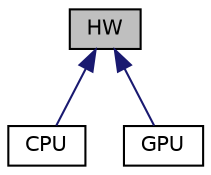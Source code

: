 digraph "HW"
{
  edge [fontname="Helvetica",fontsize="10",labelfontname="Helvetica",labelfontsize="10"];
  node [fontname="Helvetica",fontsize="10",shape=record];
  Node0 [label="HW",height=0.2,width=0.4,color="black", fillcolor="grey75", style="filled", fontcolor="black"];
  Node0 -> Node1 [dir="back",color="midnightblue",fontsize="10",style="solid",fontname="Helvetica"];
  Node1 [label="CPU",height=0.2,width=0.4,color="black", fillcolor="white", style="filled",URL="$classCPU.html"];
  Node0 -> Node2 [dir="back",color="midnightblue",fontsize="10",style="solid",fontname="Helvetica"];
  Node2 [label="GPU",height=0.2,width=0.4,color="black", fillcolor="white", style="filled",URL="$classGPU.html"];
}
